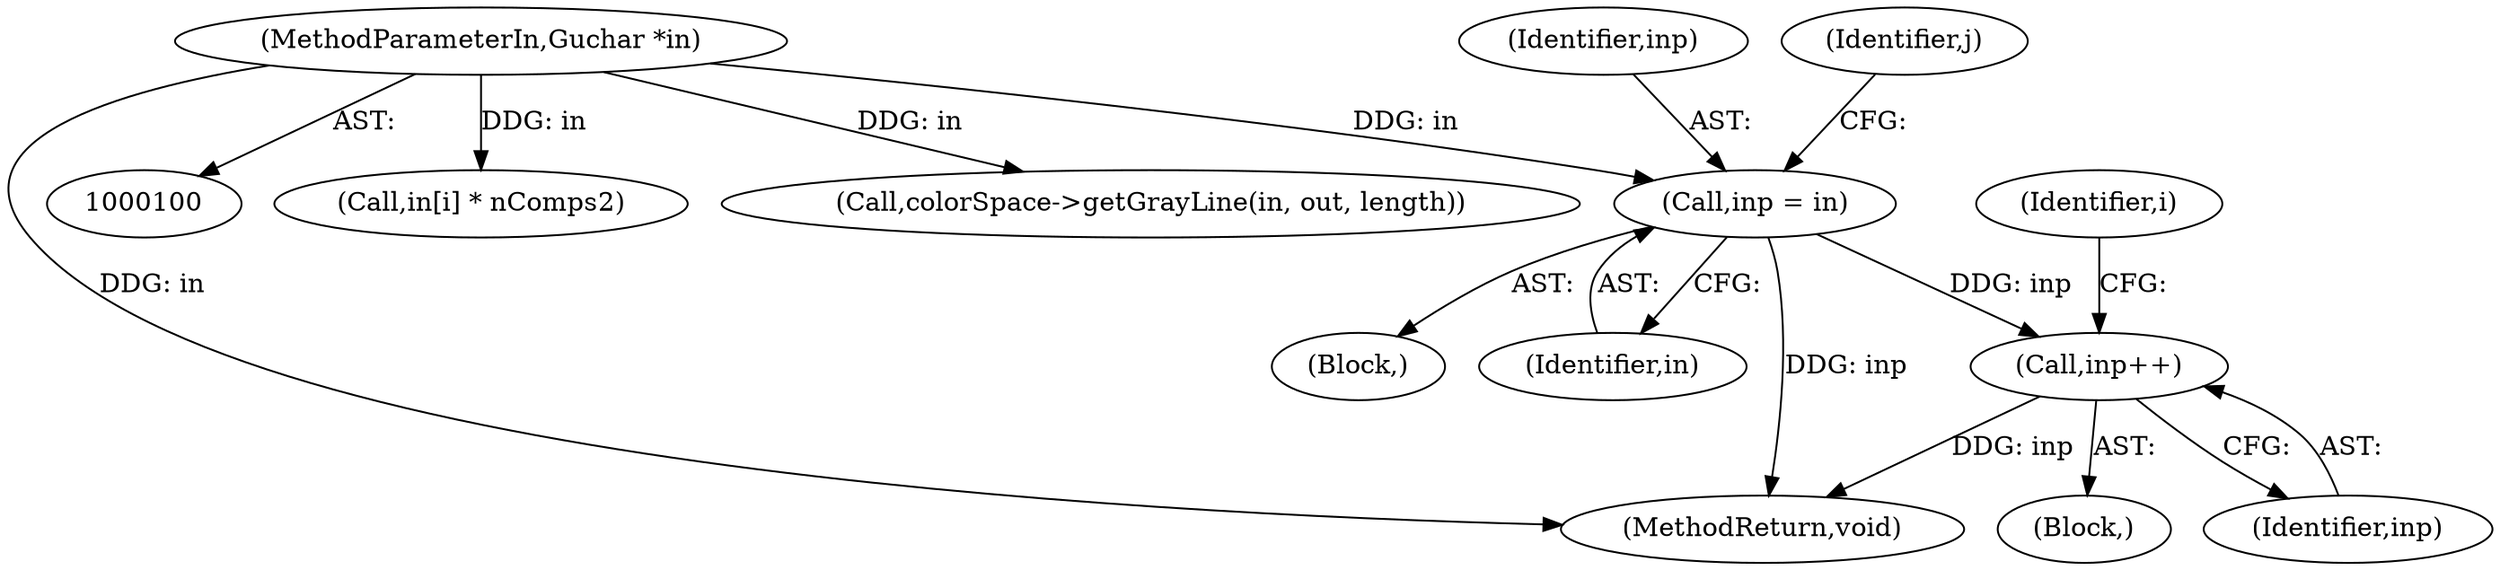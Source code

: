 digraph "0_poppler_7b2d314a61fd0e12f47c62996cb49ec0d1ba747a_5@pointer" {
"1000200" [label="(Call,inp++)"];
"1000167" [label="(Call,inp = in)"];
"1000101" [label="(MethodParameterIn,Guchar *in)"];
"1000201" [label="(Identifier,inp)"];
"1000167" [label="(Call,inp = in)"];
"1000153" [label="(Call,in[i] * nComps2)"];
"1000101" [label="(MethodParameterIn,Guchar *in)"];
"1000200" [label="(Call,inp++)"];
"1000169" [label="(Identifier,in)"];
"1000168" [label="(Identifier,inp)"];
"1000202" [label="(Call,colorSpace->getGrayLine(in, out, length))"];
"1000111" [label="(Block,)"];
"1000207" [label="(MethodReturn,void)"];
"1000172" [label="(Identifier,j)"];
"1000188" [label="(Block,)"];
"1000187" [label="(Identifier,i)"];
"1000200" -> "1000188"  [label="AST: "];
"1000200" -> "1000201"  [label="CFG: "];
"1000201" -> "1000200"  [label="AST: "];
"1000187" -> "1000200"  [label="CFG: "];
"1000200" -> "1000207"  [label="DDG: inp"];
"1000167" -> "1000200"  [label="DDG: inp"];
"1000167" -> "1000111"  [label="AST: "];
"1000167" -> "1000169"  [label="CFG: "];
"1000168" -> "1000167"  [label="AST: "];
"1000169" -> "1000167"  [label="AST: "];
"1000172" -> "1000167"  [label="CFG: "];
"1000167" -> "1000207"  [label="DDG: inp"];
"1000101" -> "1000167"  [label="DDG: in"];
"1000101" -> "1000100"  [label="AST: "];
"1000101" -> "1000207"  [label="DDG: in"];
"1000101" -> "1000153"  [label="DDG: in"];
"1000101" -> "1000202"  [label="DDG: in"];
}
